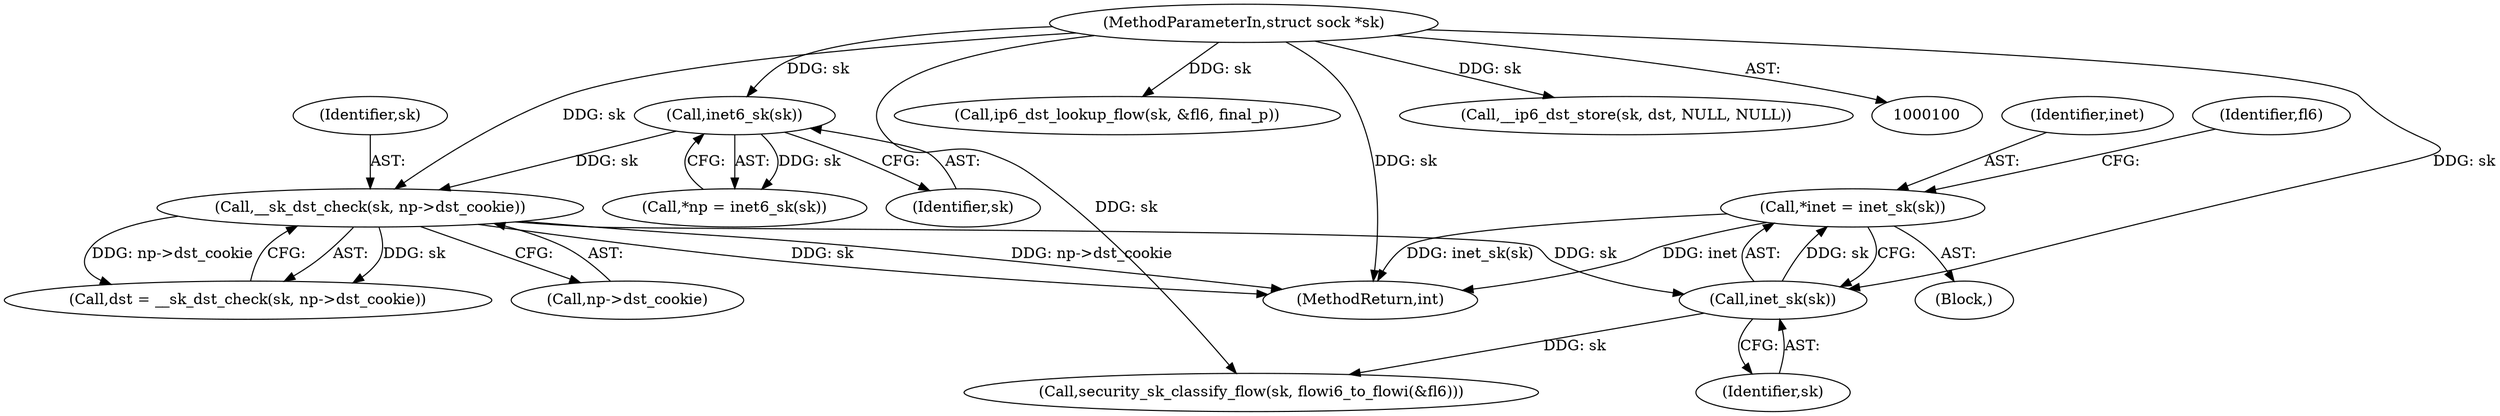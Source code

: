 digraph "0_linux_45f6fad84cc305103b28d73482b344d7f5b76f39_3@pointer" {
"1000121" [label="(Call,*inet = inet_sk(sk))"];
"1000123" [label="(Call,inet_sk(sk))"];
"1000111" [label="(Call,__sk_dst_check(sk, np->dst_cookie))"];
"1000106" [label="(Call,inet6_sk(sk))"];
"1000101" [label="(MethodParameterIn,struct sock *sk)"];
"1000121" [label="(Call,*inet = inet_sk(sk))"];
"1000190" [label="(Call,security_sk_classify_flow(sk, flowi6_to_flowi(&fl6)))"];
"1000104" [label="(Call,*np = inet6_sk(sk))"];
"1000106" [label="(Call,inet6_sk(sk))"];
"1000111" [label="(Call,__sk_dst_check(sk, np->dst_cookie))"];
"1000119" [label="(Block,)"];
"1000207" [label="(Call,ip6_dst_lookup_flow(sk, &fl6, final_p))"];
"1000130" [label="(Identifier,fl6)"];
"1000238" [label="(MethodReturn,int)"];
"1000124" [label="(Identifier,sk)"];
"1000113" [label="(Call,np->dst_cookie)"];
"1000123" [label="(Call,inet_sk(sk))"];
"1000122" [label="(Identifier,inet)"];
"1000101" [label="(MethodParameterIn,struct sock *sk)"];
"1000112" [label="(Identifier,sk)"];
"1000109" [label="(Call,dst = __sk_dst_check(sk, np->dst_cookie))"];
"1000107" [label="(Identifier,sk)"];
"1000231" [label="(Call,__ip6_dst_store(sk, dst, NULL, NULL))"];
"1000121" -> "1000119"  [label="AST: "];
"1000121" -> "1000123"  [label="CFG: "];
"1000122" -> "1000121"  [label="AST: "];
"1000123" -> "1000121"  [label="AST: "];
"1000130" -> "1000121"  [label="CFG: "];
"1000121" -> "1000238"  [label="DDG: inet_sk(sk)"];
"1000121" -> "1000238"  [label="DDG: inet"];
"1000123" -> "1000121"  [label="DDG: sk"];
"1000123" -> "1000124"  [label="CFG: "];
"1000124" -> "1000123"  [label="AST: "];
"1000111" -> "1000123"  [label="DDG: sk"];
"1000101" -> "1000123"  [label="DDG: sk"];
"1000123" -> "1000190"  [label="DDG: sk"];
"1000111" -> "1000109"  [label="AST: "];
"1000111" -> "1000113"  [label="CFG: "];
"1000112" -> "1000111"  [label="AST: "];
"1000113" -> "1000111"  [label="AST: "];
"1000109" -> "1000111"  [label="CFG: "];
"1000111" -> "1000238"  [label="DDG: sk"];
"1000111" -> "1000238"  [label="DDG: np->dst_cookie"];
"1000111" -> "1000109"  [label="DDG: sk"];
"1000111" -> "1000109"  [label="DDG: np->dst_cookie"];
"1000106" -> "1000111"  [label="DDG: sk"];
"1000101" -> "1000111"  [label="DDG: sk"];
"1000106" -> "1000104"  [label="AST: "];
"1000106" -> "1000107"  [label="CFG: "];
"1000107" -> "1000106"  [label="AST: "];
"1000104" -> "1000106"  [label="CFG: "];
"1000106" -> "1000104"  [label="DDG: sk"];
"1000101" -> "1000106"  [label="DDG: sk"];
"1000101" -> "1000100"  [label="AST: "];
"1000101" -> "1000238"  [label="DDG: sk"];
"1000101" -> "1000190"  [label="DDG: sk"];
"1000101" -> "1000207"  [label="DDG: sk"];
"1000101" -> "1000231"  [label="DDG: sk"];
}
